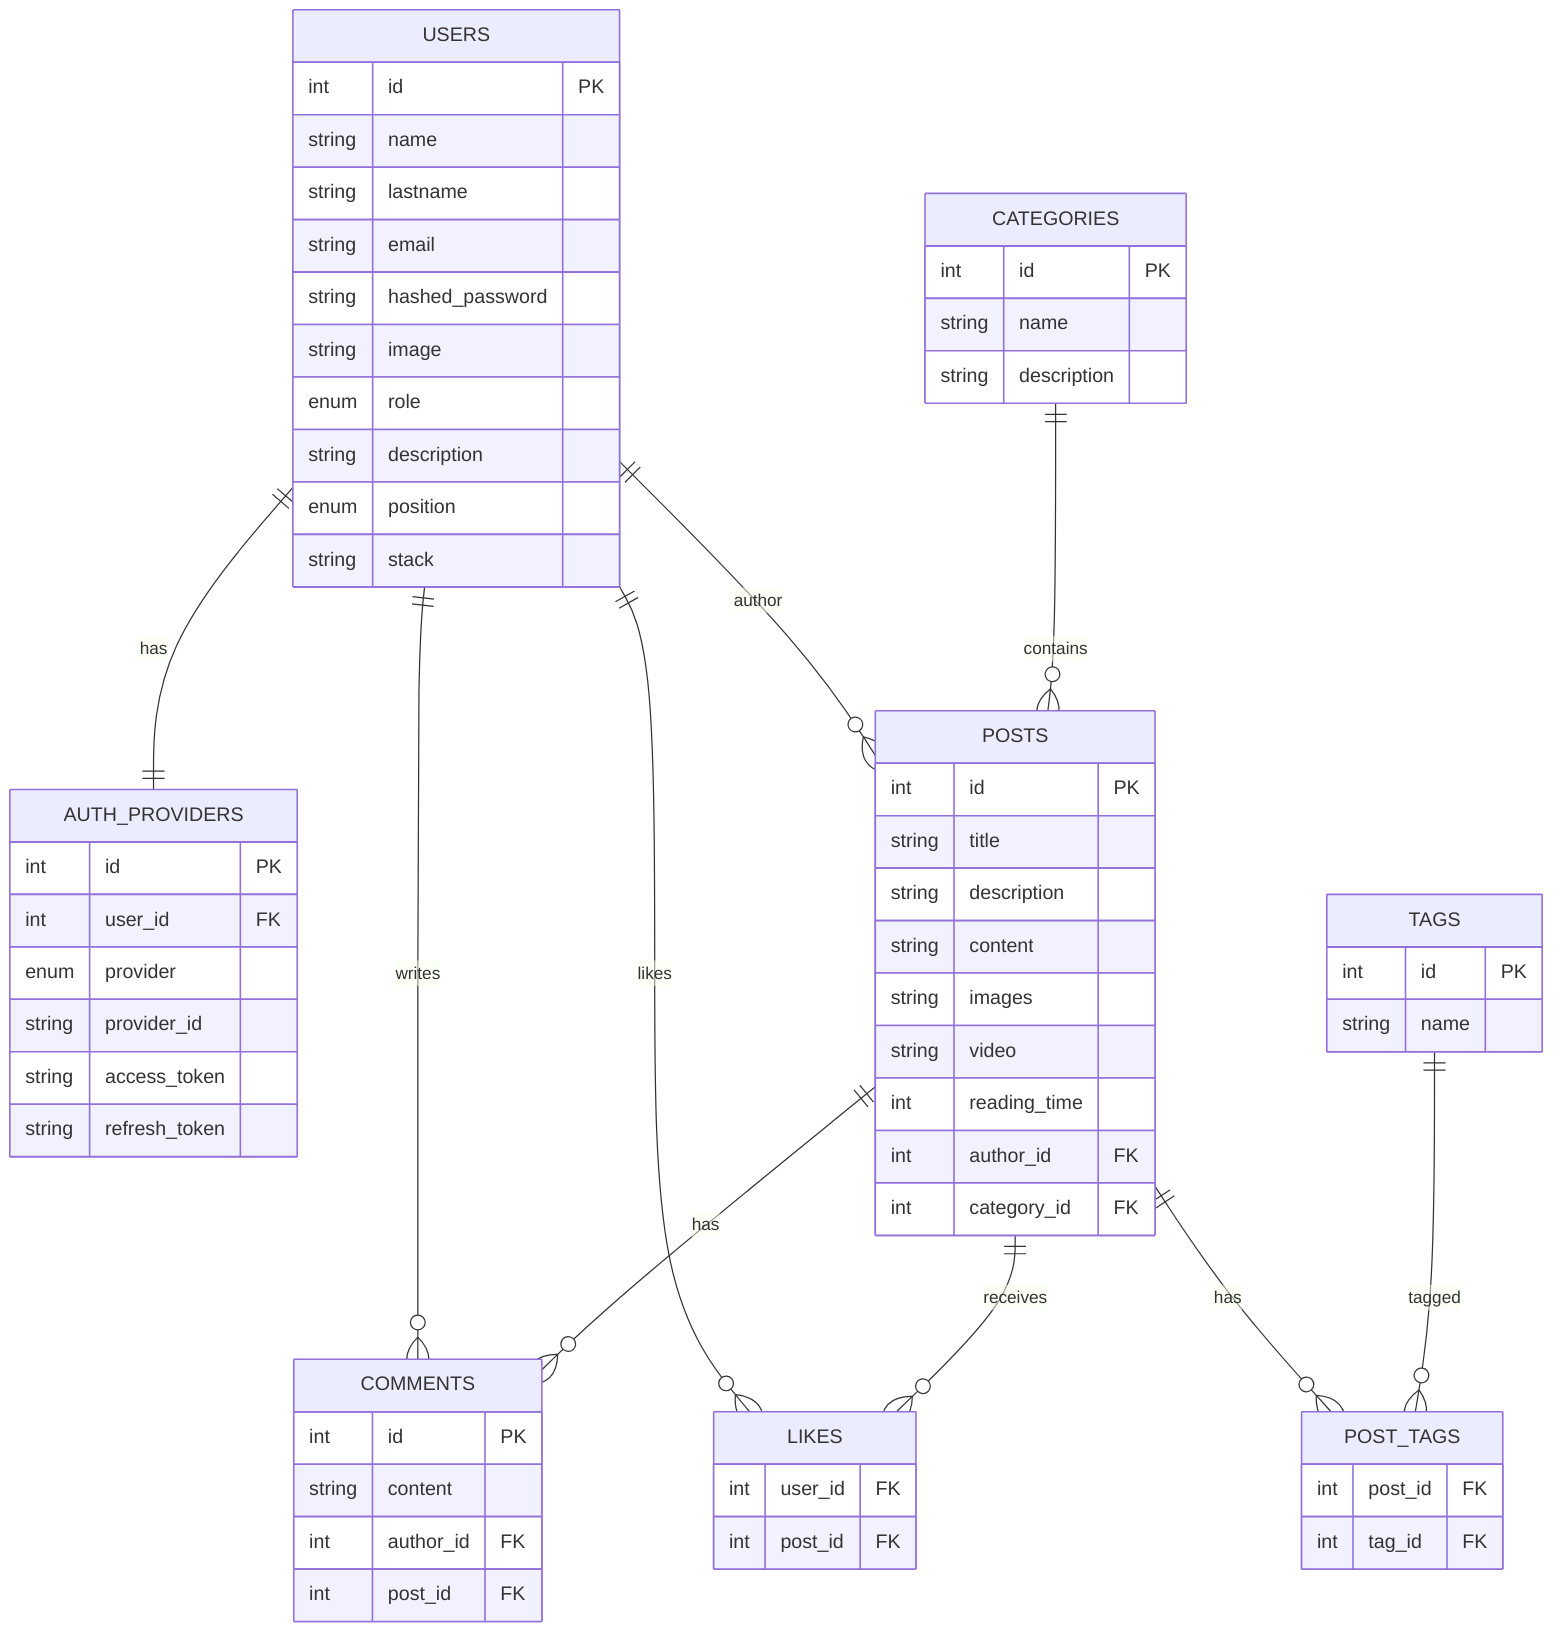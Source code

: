 erDiagram
    direction TB

    USERS {
        int id PK ""  
        string name ""  
        string lastname ""  
        string email  ""  
        string hashed_password ""  
        string image ""  
        enum role ""  
		string description  ""  
		enum position  ""  
		string stack  ""  
    }

    AUTH_PROVIDERS {
        int id PK ""  
        int user_id FK  ""  
        enum provider ""  
        string provider_id ""  
        string access_token ""  
        string refresh_token ""  
    }

    CATEGORIES {
        int id PK ""  
        string name  ""  
        string description ""  
    }

    TAGS {
        int id PK ""  
        string name  ""  
    }

    POSTS {
        int id PK ""  
        string title ""  
        string description ""  
        string content ""  
        string images ""  
        string video ""
		int reading_time ""
        int author_id FK ""  
        int category_id FK ""  
    }

    COMMENTS {
        int id PK ""  
        string content ""  
        int author_id FK ""  
        int post_id FK ""  
    }

    LIKES {
        int user_id FK ""  
        int post_id FK ""  
    }

    POST_TAGS {
        int post_id FK ""  
        int tag_id FK ""  
    }

    USERS ||--o{ POSTS : "author"
    USERS ||--o{ COMMENTS : "writes"
    USERS ||--o{ LIKES : "likes"
    USERS ||--|| AUTH_PROVIDERS : "has"

    CATEGORIES ||--o{ POSTS : "contains"

    POSTS ||--o{ COMMENTS : "has"
    POSTS ||--o{ LIKES : "receives"
    POSTS ||--o{ POST_TAGS : "has"

    TAGS ||--o{ POST_TAGS : "tagged"